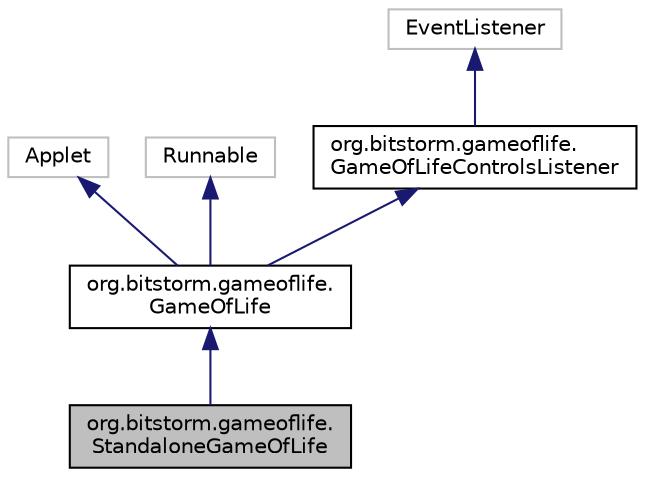digraph "org.bitstorm.gameoflife.StandaloneGameOfLife"
{
  edge [fontname="Helvetica",fontsize="10",labelfontname="Helvetica",labelfontsize="10"];
  node [fontname="Helvetica",fontsize="10",shape=record];
  Node1 [label="org.bitstorm.gameoflife.\lStandaloneGameOfLife",height=0.2,width=0.4,color="black", fillcolor="grey75", style="filled", fontcolor="black"];
  Node2 -> Node1 [dir="back",color="midnightblue",fontsize="10",style="solid",fontname="Helvetica"];
  Node2 [label="org.bitstorm.gameoflife.\lGameOfLife",height=0.2,width=0.4,color="black", fillcolor="white", style="filled",URL="$classorg_1_1bitstorm_1_1gameoflife_1_1GameOfLife.html"];
  Node3 -> Node2 [dir="back",color="midnightblue",fontsize="10",style="solid",fontname="Helvetica"];
  Node3 [label="Applet",height=0.2,width=0.4,color="grey75", fillcolor="white", style="filled"];
  Node4 -> Node2 [dir="back",color="midnightblue",fontsize="10",style="solid",fontname="Helvetica"];
  Node4 [label="Runnable",height=0.2,width=0.4,color="grey75", fillcolor="white", style="filled"];
  Node5 -> Node2 [dir="back",color="midnightblue",fontsize="10",style="solid",fontname="Helvetica"];
  Node5 [label="org.bitstorm.gameoflife.\lGameOfLifeControlsListener",height=0.2,width=0.4,color="black", fillcolor="white", style="filled",URL="$interfaceorg_1_1bitstorm_1_1gameoflife_1_1GameOfLifeControlsListener.html"];
  Node6 -> Node5 [dir="back",color="midnightblue",fontsize="10",style="solid",fontname="Helvetica"];
  Node6 [label="EventListener",height=0.2,width=0.4,color="grey75", fillcolor="white", style="filled"];
}
